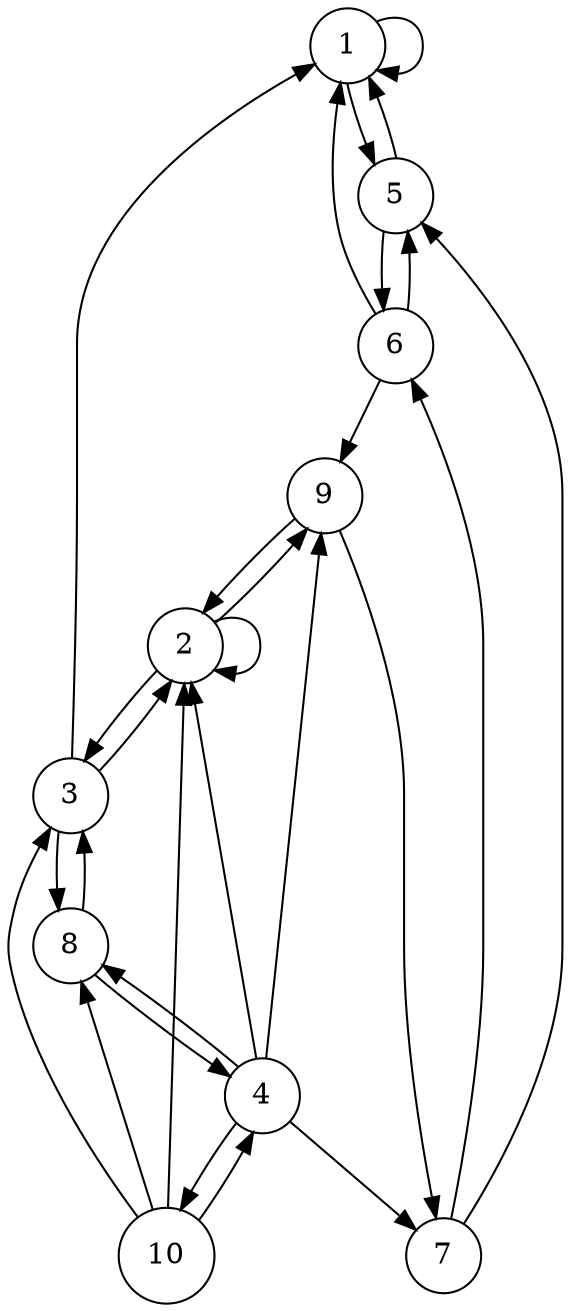 digraph hgn{ node [shape=circle] 1 2 3 4 5 6 7 8 9 10 1 -> 1 1 -> 5 2 -> 2 2-> 3 2 -> 9 3 -> 1 3 -> 2 3 -> 8 4 -> 2 4 -> 7 4 -> 8 4 -> 9 4 -> 10 5 -> 1 5 -> 6 6 -> 1 6 -> 5 6 -> 9 7 -> 5 7 -> 6 8 -> 3 8 -> 4 9 -> 2 9 -> 7 10 -> 2 10 -> 3 10 -> 4 10 -> 8 }